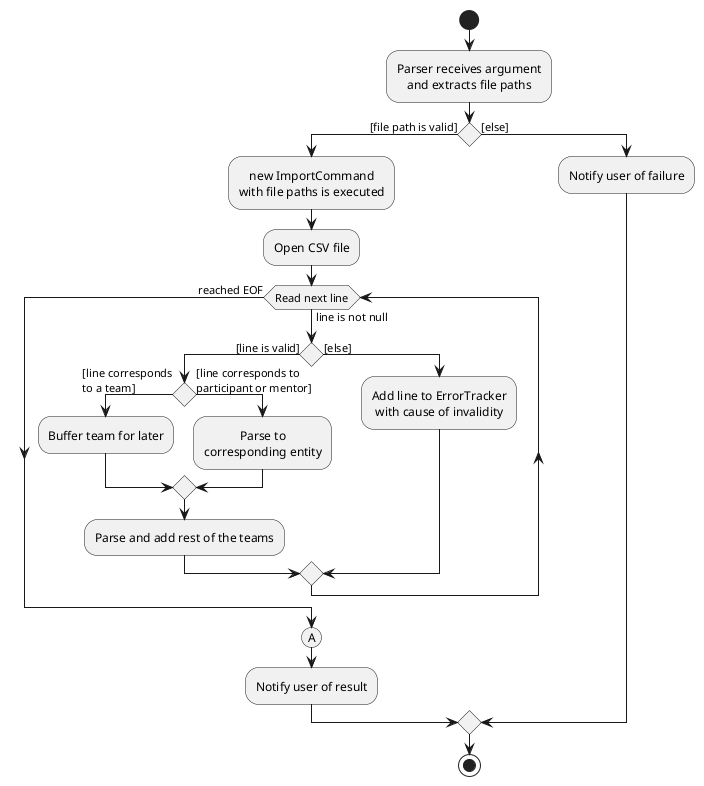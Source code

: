 @startuml

skinparam defaultTextAlignment center

start

:Parser receives argument\nand extracts file paths;
if () then ([file path is valid])
    :new ImportCommand\nwith file paths is executed;
    :Open CSV file;
    while (Read next line) is (line is not null)
        if () then ([line is valid])
            if () then ([line corresponds\nto a team])
                :Buffer team for later;
            else ([line corresponds to\nparticipant or mentor])
                :Parse to\ncorresponding entity;
            endif
            :Parse and add rest of the teams;
        else ([else])
            :Add line to ErrorTracker\nwith cause of invalidity;
        endif
    endwhile (reached EOF)
    (A)
    :Notify user of result;
else ([else])
    :Notify user of failure;
endif

stop

@enduml
